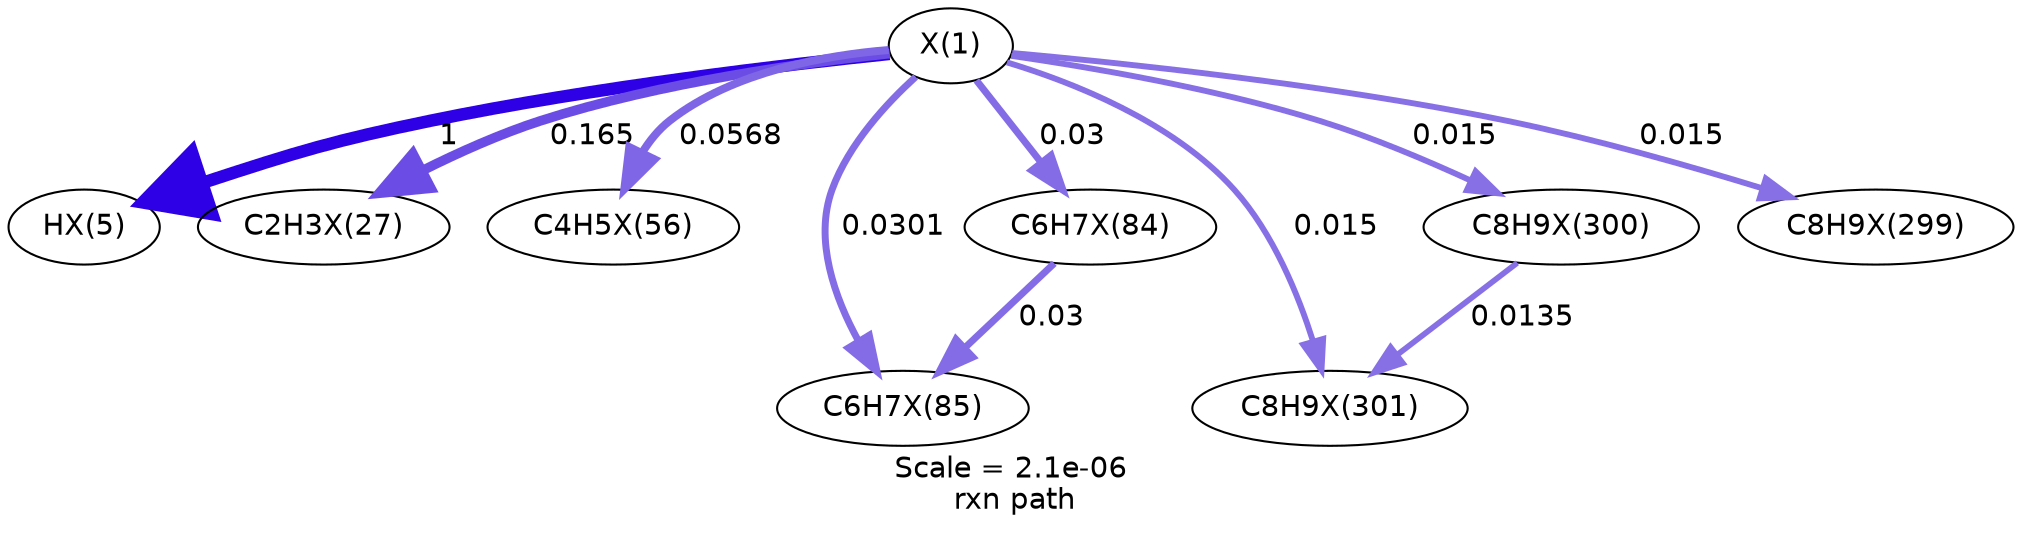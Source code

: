digraph reaction_paths {
center=1;
s52 -> s53[fontname="Helvetica", style="setlinewidth(6)", arrowsize=3, color="0.7, 1.5, 0.9"
, label=" 1"];
s52 -> s54[fontname="Helvetica", style="setlinewidth(4.64)", arrowsize=2.32, color="0.7, 0.665, 0.9"
, label=" 0.165"];
s52 -> s69[fontname="Helvetica", style="setlinewidth(3.83)", arrowsize=1.92, color="0.7, 0.557, 0.9"
, label=" 0.0568"];
s52 -> s77[fontname="Helvetica", style="setlinewidth(3.35)", arrowsize=1.68, color="0.7, 0.53, 0.9"
, label=" 0.0301"];
s52 -> s76[fontname="Helvetica", style="setlinewidth(3.35)", arrowsize=1.68, color="0.7, 0.53, 0.9"
, label=" 0.03"];
s52 -> s98[fontname="Helvetica", style="setlinewidth(2.83)", arrowsize=1.42, color="0.7, 0.515, 0.9"
, label=" 0.015"];
s52 -> s97[fontname="Helvetica", style="setlinewidth(2.83)", arrowsize=1.42, color="0.7, 0.515, 0.9"
, label=" 0.015"];
s52 -> s96[fontname="Helvetica", style="setlinewidth(2.83)", arrowsize=1.42, color="0.7, 0.515, 0.9"
, label=" 0.015"];
s76 -> s77[fontname="Helvetica", style="setlinewidth(3.35)", arrowsize=1.68, color="0.7, 0.53, 0.9"
, label=" 0.03"];
s97 -> s98[fontname="Helvetica", style="setlinewidth(2.75)", arrowsize=1.38, color="0.7, 0.514, 0.9"
, label=" 0.0135"];
s52 [ fontname="Helvetica", label="X(1)"];
s53 [ fontname="Helvetica", label="HX(5)"];
s54 [ fontname="Helvetica", label="C2H3X(27)"];
s69 [ fontname="Helvetica", label="C4H5X(56)"];
s76 [ fontname="Helvetica", label="C6H7X(84)"];
s77 [ fontname="Helvetica", label="C6H7X(85)"];
s96 [ fontname="Helvetica", label="C8H9X(299)"];
s97 [ fontname="Helvetica", label="C8H9X(300)"];
s98 [ fontname="Helvetica", label="C8H9X(301)"];
 label = "Scale = 2.1e-06\l rxn path";
 fontname = "Helvetica";
}

